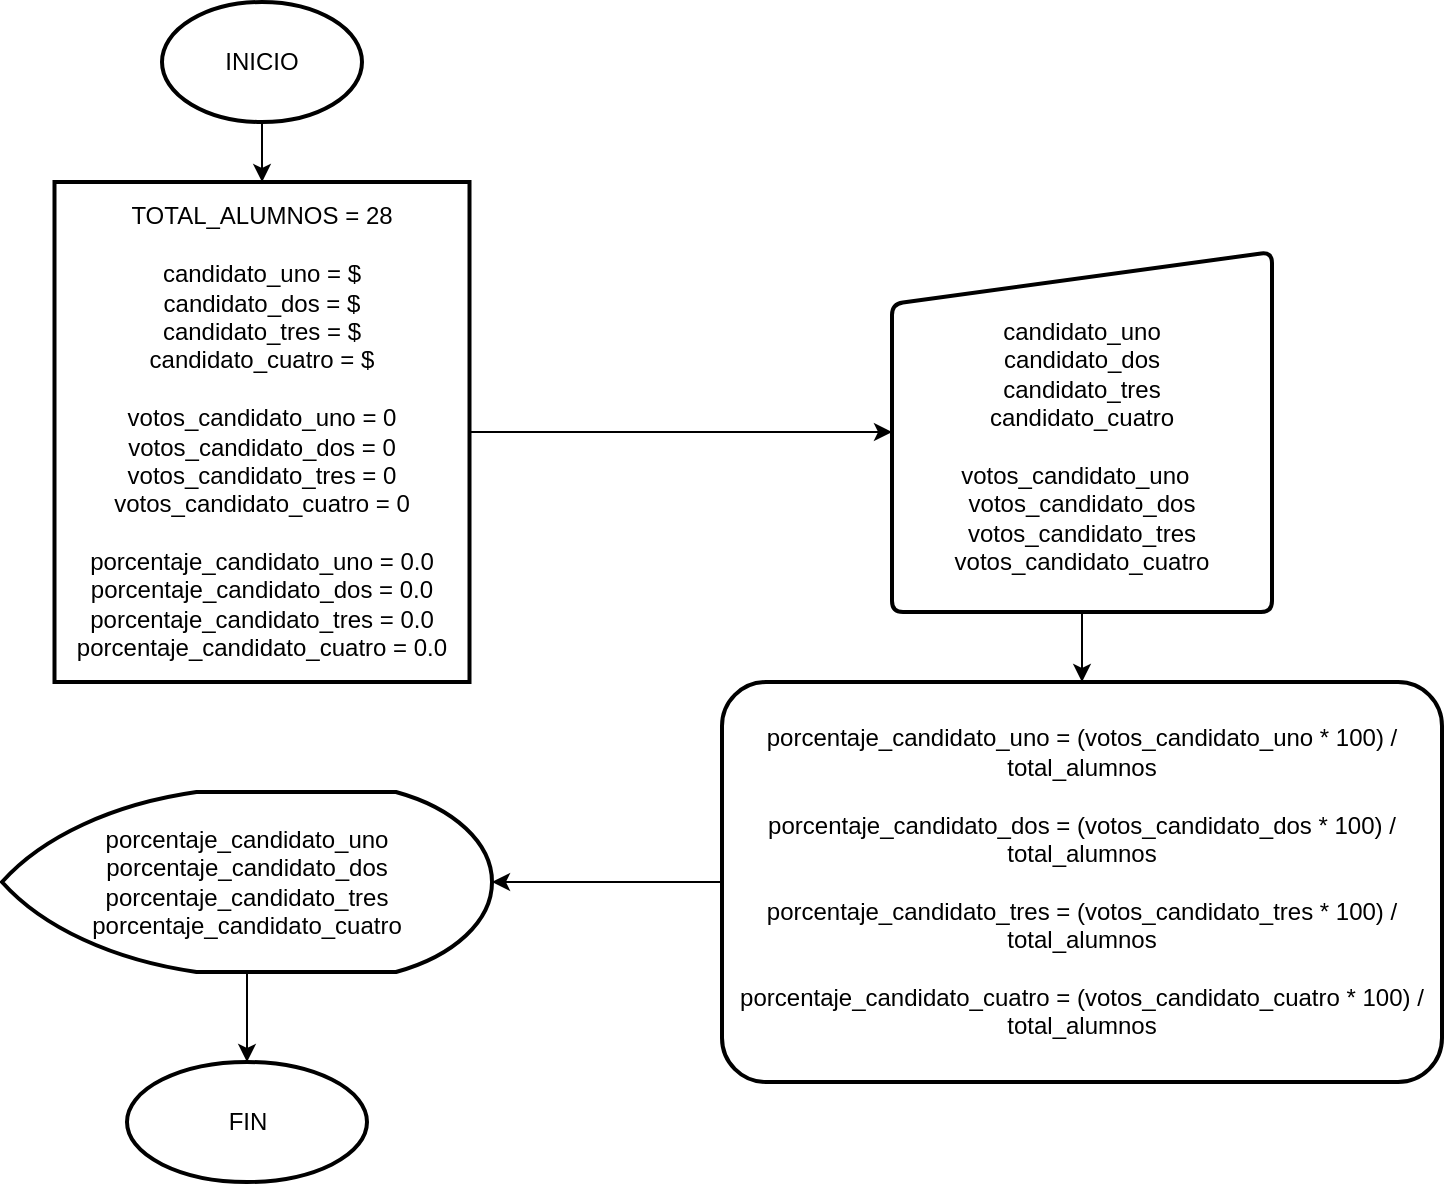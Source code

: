 <mxfile version="14.6.13" type="device"><diagram id="D6m2EJMwwa7OoQdrRArZ" name="Página-1"><mxGraphModel dx="1422" dy="822" grid="1" gridSize="10" guides="1" tooltips="1" connect="1" arrows="1" fold="1" page="1" pageScale="1" pageWidth="827" pageHeight="1169" math="0" shadow="0"><root><mxCell id="0"/><mxCell id="1" parent="0"/><mxCell id="ZHx3RZqSMJVAVg_ZrpoO-3" value="" style="edgeStyle=orthogonalEdgeStyle;rounded=0;orthogonalLoop=1;jettySize=auto;html=1;" parent="1" source="ZHx3RZqSMJVAVg_ZrpoO-1" target="ZHx3RZqSMJVAVg_ZrpoO-2" edge="1"><mxGeometry relative="1" as="geometry"/></mxCell><mxCell id="ZHx3RZqSMJVAVg_ZrpoO-1" value="INICIO" style="strokeWidth=2;html=1;shape=mxgraph.flowchart.start_1;whiteSpace=wrap;" parent="1" vertex="1"><mxGeometry x="150" y="40" width="100" height="60" as="geometry"/></mxCell><mxCell id="9ZPKKCaNGf_i11tH9gix-2" value="" style="edgeStyle=orthogonalEdgeStyle;rounded=0;orthogonalLoop=1;jettySize=auto;html=1;" parent="1" source="ZHx3RZqSMJVAVg_ZrpoO-2" target="ZHx3RZqSMJVAVg_ZrpoO-4" edge="1"><mxGeometry relative="1" as="geometry"/></mxCell><mxCell id="ZHx3RZqSMJVAVg_ZrpoO-2" value="&lt;div&gt;TOTAL_ALUMNOS = 28&lt;/div&gt;&lt;div&gt;&lt;br&gt;&lt;/div&gt;&lt;div&gt;candidato_uno = $&lt;/div&gt;&lt;div&gt;&lt;span&gt;candidato_dos = $&lt;/span&gt;&lt;/div&gt;&lt;div&gt;&lt;span&gt;candidato_tres = $&lt;/span&gt;&lt;/div&gt;&lt;div&gt;&lt;span&gt;candidato_cuatro = $&lt;/span&gt;&lt;/div&gt;&lt;div&gt;&lt;span&gt;&lt;br&gt;&lt;/span&gt;&lt;/div&gt;&lt;div&gt;&lt;span&gt;&lt;div&gt;votos_candidato_uno = 0&lt;/div&gt;&lt;div&gt;votos_candidato_dos = 0&lt;/div&gt;&lt;div&gt;votos_candidato_tres = 0&lt;/div&gt;&lt;div&gt;votos_candidato_cuatro = 0&lt;/div&gt;&lt;div&gt;&lt;br&gt;&lt;/div&gt;&lt;div&gt;&lt;div&gt;porcentaje_candidato_uno = 0.0&lt;/div&gt;&lt;div&gt;porcentaje_candidato_dos = 0.0&lt;/div&gt;&lt;div&gt;porcentaje_candidato_tres = 0.0&lt;/div&gt;&lt;div&gt;porcentaje_candidato_cuatro = 0.0&lt;/div&gt;&lt;/div&gt;&lt;/span&gt;&lt;/div&gt;" style="whiteSpace=wrap;html=1;strokeWidth=2;glass=0;rounded=0;" parent="1" vertex="1"><mxGeometry x="96.25" y="130" width="207.5" height="250" as="geometry"/></mxCell><mxCell id="9ZPKKCaNGf_i11tH9gix-3" value="" style="edgeStyle=orthogonalEdgeStyle;rounded=0;orthogonalLoop=1;jettySize=auto;html=1;" parent="1" source="ZHx3RZqSMJVAVg_ZrpoO-4" target="ZHx3RZqSMJVAVg_ZrpoO-6" edge="1"><mxGeometry relative="1" as="geometry"/></mxCell><mxCell id="ZHx3RZqSMJVAVg_ZrpoO-4" value="&lt;font color=&quot;#000000&quot;&gt;&lt;br&gt;&lt;span style=&quot;font-family: &amp;#34;helvetica&amp;#34;&quot;&gt;candidato_uno&lt;/span&gt;&lt;br&gt;&lt;/font&gt;&lt;div style=&quot;font-family: &amp;#34;helvetica&amp;#34; ; font-size: 12px ; font-style: normal ; font-weight: 400 ; letter-spacing: normal ; text-align: center ; text-indent: 0px ; text-transform: none ; word-spacing: 0px&quot;&gt;&lt;span&gt;&lt;font color=&quot;#000000&quot;&gt;candidato_dos&lt;/font&gt;&lt;/span&gt;&lt;/div&gt;&lt;div style=&quot;font-family: &amp;#34;helvetica&amp;#34; ; font-size: 12px ; font-style: normal ; font-weight: 400 ; letter-spacing: normal ; text-align: center ; text-indent: 0px ; text-transform: none ; word-spacing: 0px&quot;&gt;&lt;span&gt;&lt;font color=&quot;#000000&quot;&gt;candidato_tres&lt;/font&gt;&lt;/span&gt;&lt;/div&gt;&lt;div style=&quot;font-family: &amp;#34;helvetica&amp;#34; ; font-size: 12px ; font-style: normal ; font-weight: 400 ; letter-spacing: normal ; text-align: center ; text-indent: 0px ; text-transform: none ; word-spacing: 0px&quot;&gt;&lt;span&gt;&lt;font color=&quot;#000000&quot;&gt;candidato_cuatro&lt;/font&gt;&lt;/span&gt;&lt;/div&gt;&lt;div style=&quot;font-family: &amp;#34;helvetica&amp;#34; ; font-size: 12px ; font-style: normal ; font-weight: 400 ; letter-spacing: normal ; text-align: center ; text-indent: 0px ; text-transform: none ; word-spacing: 0px&quot;&gt;&lt;span&gt;&lt;font color=&quot;#000000&quot;&gt;&lt;br&gt;&lt;/font&gt;&lt;/span&gt;&lt;/div&gt;&lt;div style=&quot;font-family: &amp;#34;helvetica&amp;#34; ; font-size: 12px ; font-style: normal ; font-weight: 400 ; letter-spacing: normal ; text-align: center ; text-indent: 0px ; text-transform: none ; word-spacing: 0px&quot;&gt;&lt;div&gt;&lt;font color=&quot;#000000&quot;&gt;votos_candidato_uno&lt;span&gt;&amp;nbsp;&amp;nbsp;&lt;/span&gt;&lt;/font&gt;&lt;/div&gt;&lt;div&gt;&lt;font color=&quot;#000000&quot;&gt;votos_candidato_dos&lt;/font&gt;&lt;/div&gt;&lt;div&gt;&lt;font color=&quot;#000000&quot;&gt;votos_candidato_tres&lt;/font&gt;&lt;/div&gt;&lt;div&gt;&lt;font color=&quot;#000000&quot;&gt;votos_candidato_cuatro&lt;/font&gt;&lt;/div&gt;&lt;/div&gt;" style="html=1;strokeWidth=2;shape=manualInput;whiteSpace=wrap;rounded=1;size=26;arcSize=11;" parent="1" vertex="1"><mxGeometry x="515" y="165" width="190" height="180" as="geometry"/></mxCell><mxCell id="ZHx3RZqSMJVAVg_ZrpoO-9" style="edgeStyle=orthogonalEdgeStyle;rounded=0;orthogonalLoop=1;jettySize=auto;html=1;" parent="1" source="ZHx3RZqSMJVAVg_ZrpoO-6" target="ZHx3RZqSMJVAVg_ZrpoO-8" edge="1"><mxGeometry relative="1" as="geometry"/></mxCell><mxCell id="ZHx3RZqSMJVAVg_ZrpoO-6" value="porcentaje_candidato_uno = (votos_candidato_uno * 100) / total_alumnos&lt;br&gt;&lt;br&gt;porcentaje_candidato_dos = (votos_candidato_dos * 100) / total_alumnos&lt;br&gt;&lt;br&gt;porcentaje_candidato_tres = (votos_candidato_tres * 100) / total_alumnos&lt;br&gt;&lt;br&gt;porcentaje_candidato_cuatro = (votos_candidato_cuatro * 100) / total_alumnos" style="whiteSpace=wrap;html=1;rounded=1;strokeWidth=2;arcSize=11;" parent="1" vertex="1"><mxGeometry x="430" y="380" width="360" height="200" as="geometry"/></mxCell><mxCell id="ZHx3RZqSMJVAVg_ZrpoO-11" value="" style="edgeStyle=orthogonalEdgeStyle;rounded=0;orthogonalLoop=1;jettySize=auto;html=1;" parent="1" source="ZHx3RZqSMJVAVg_ZrpoO-8" target="ZHx3RZqSMJVAVg_ZrpoO-10" edge="1"><mxGeometry relative="1" as="geometry"/></mxCell><mxCell id="ZHx3RZqSMJVAVg_ZrpoO-8" value="porcentaje_candidato_uno&#10;porcentaje_candidato_dos&#10;porcentaje_candidato_tres&#10;porcentaje_candidato_cuatro" style="strokeWidth=2;html=1;shape=mxgraph.flowchart.display;whiteSpace=wrap;" parent="1" vertex="1"><mxGeometry x="70" y="435" width="245" height="90" as="geometry"/></mxCell><mxCell id="ZHx3RZqSMJVAVg_ZrpoO-10" value="FIN" style="ellipse;whiteSpace=wrap;html=1;strokeWidth=2;" parent="1" vertex="1"><mxGeometry x="132.5" y="570" width="120" height="60" as="geometry"/></mxCell></root></mxGraphModel></diagram></mxfile>